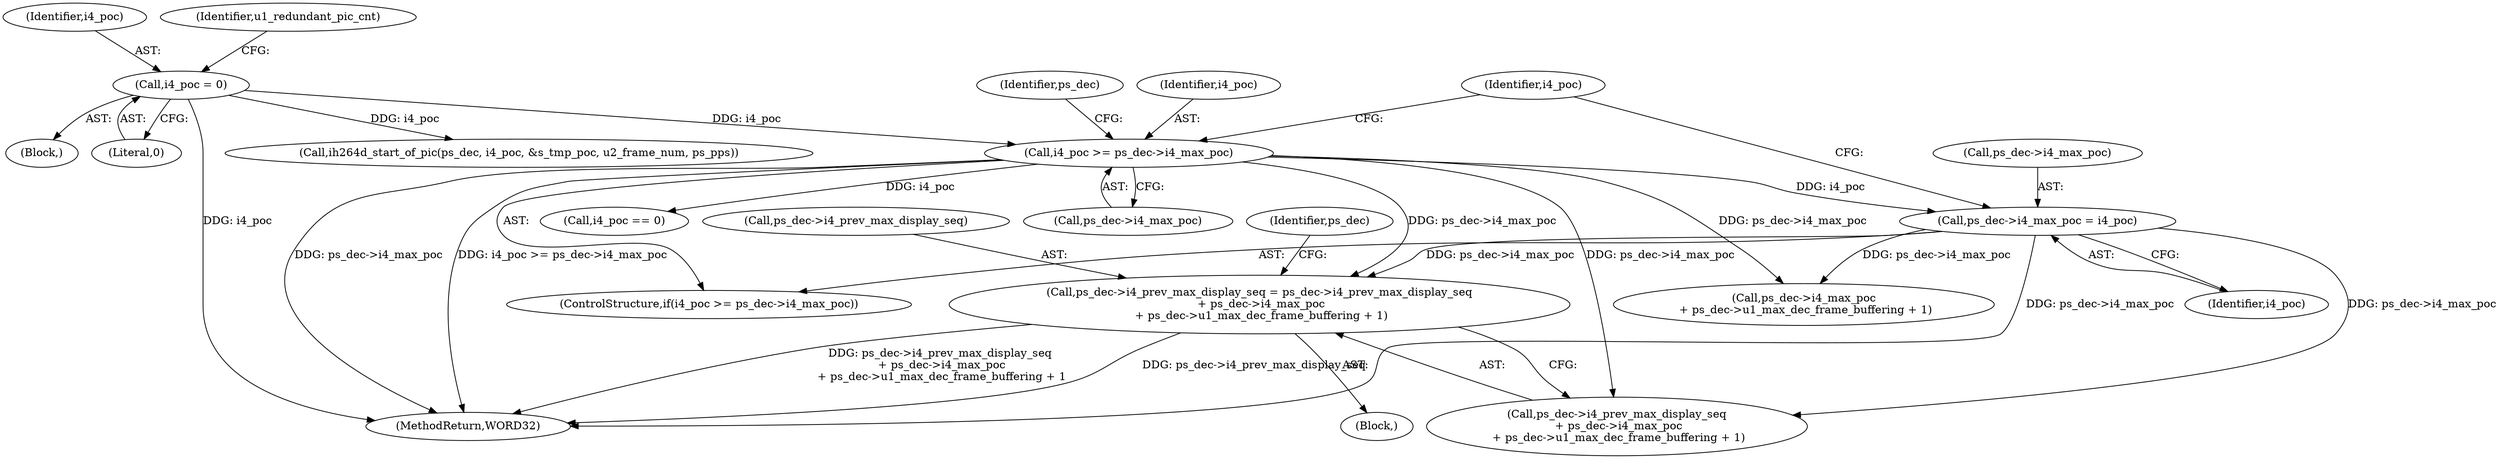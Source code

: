 digraph "0_Android_a78887bcffbc2995cf9ed72e0697acf560875e9e_2@pointer" {
"1001385" [label="(Call,ps_dec->i4_prev_max_display_seq = ps_dec->i4_prev_max_display_seq\n + ps_dec->i4_max_poc\n + ps_dec->u1_max_dec_frame_buffering + 1)"];
"1001370" [label="(Call,i4_poc >= ps_dec->i4_max_poc)"];
"1000184" [label="(Call,i4_poc = 0)"];
"1001375" [label="(Call,ps_dec->i4_max_poc = i4_poc)"];
"1001385" [label="(Call,ps_dec->i4_prev_max_display_seq = ps_dec->i4_prev_max_display_seq\n + ps_dec->i4_max_poc\n + ps_dec->u1_max_dec_frame_buffering + 1)"];
"1001377" [label="(Identifier,ps_dec)"];
"1001393" [label="(Call,ps_dec->i4_max_poc\n + ps_dec->u1_max_dec_frame_buffering + 1)"];
"1001375" [label="(Call,ps_dec->i4_max_poc = i4_poc)"];
"1001371" [label="(Identifier,i4_poc)"];
"1001389" [label="(Call,ps_dec->i4_prev_max_display_seq\n + ps_dec->i4_max_poc\n + ps_dec->u1_max_dec_frame_buffering + 1)"];
"1001384" [label="(Block,)"];
"1001386" [label="(Call,ps_dec->i4_prev_max_display_seq)"];
"1002570" [label="(MethodReturn,WORD32)"];
"1001381" [label="(Call,i4_poc == 0)"];
"1001369" [label="(ControlStructure,if(i4_poc >= ps_dec->i4_max_poc))"];
"1001571" [label="(Call,ih264d_start_of_pic(ps_dec, i4_poc, &s_tmp_poc, u2_frame_num, ps_pps))"];
"1001370" [label="(Call,i4_poc >= ps_dec->i4_max_poc)"];
"1000186" [label="(Literal,0)"];
"1000185" [label="(Identifier,i4_poc)"];
"1000166" [label="(Block,)"];
"1000192" [label="(Identifier,u1_redundant_pic_cnt)"];
"1000184" [label="(Call,i4_poc = 0)"];
"1001379" [label="(Identifier,i4_poc)"];
"1001372" [label="(Call,ps_dec->i4_max_poc)"];
"1001404" [label="(Identifier,ps_dec)"];
"1001382" [label="(Identifier,i4_poc)"];
"1001376" [label="(Call,ps_dec->i4_max_poc)"];
"1001385" -> "1001384"  [label="AST: "];
"1001385" -> "1001389"  [label="CFG: "];
"1001386" -> "1001385"  [label="AST: "];
"1001389" -> "1001385"  [label="AST: "];
"1001404" -> "1001385"  [label="CFG: "];
"1001385" -> "1002570"  [label="DDG: ps_dec->i4_prev_max_display_seq\n + ps_dec->i4_max_poc\n + ps_dec->u1_max_dec_frame_buffering + 1"];
"1001385" -> "1002570"  [label="DDG: ps_dec->i4_prev_max_display_seq"];
"1001370" -> "1001385"  [label="DDG: ps_dec->i4_max_poc"];
"1001375" -> "1001385"  [label="DDG: ps_dec->i4_max_poc"];
"1001370" -> "1001369"  [label="AST: "];
"1001370" -> "1001372"  [label="CFG: "];
"1001371" -> "1001370"  [label="AST: "];
"1001372" -> "1001370"  [label="AST: "];
"1001377" -> "1001370"  [label="CFG: "];
"1001382" -> "1001370"  [label="CFG: "];
"1001370" -> "1002570"  [label="DDG: ps_dec->i4_max_poc"];
"1001370" -> "1002570"  [label="DDG: i4_poc >= ps_dec->i4_max_poc"];
"1000184" -> "1001370"  [label="DDG: i4_poc"];
"1001370" -> "1001375"  [label="DDG: i4_poc"];
"1001370" -> "1001381"  [label="DDG: i4_poc"];
"1001370" -> "1001389"  [label="DDG: ps_dec->i4_max_poc"];
"1001370" -> "1001393"  [label="DDG: ps_dec->i4_max_poc"];
"1000184" -> "1000166"  [label="AST: "];
"1000184" -> "1000186"  [label="CFG: "];
"1000185" -> "1000184"  [label="AST: "];
"1000186" -> "1000184"  [label="AST: "];
"1000192" -> "1000184"  [label="CFG: "];
"1000184" -> "1002570"  [label="DDG: i4_poc"];
"1000184" -> "1001571"  [label="DDG: i4_poc"];
"1001375" -> "1001369"  [label="AST: "];
"1001375" -> "1001379"  [label="CFG: "];
"1001376" -> "1001375"  [label="AST: "];
"1001379" -> "1001375"  [label="AST: "];
"1001382" -> "1001375"  [label="CFG: "];
"1001375" -> "1002570"  [label="DDG: ps_dec->i4_max_poc"];
"1001375" -> "1001389"  [label="DDG: ps_dec->i4_max_poc"];
"1001375" -> "1001393"  [label="DDG: ps_dec->i4_max_poc"];
}
